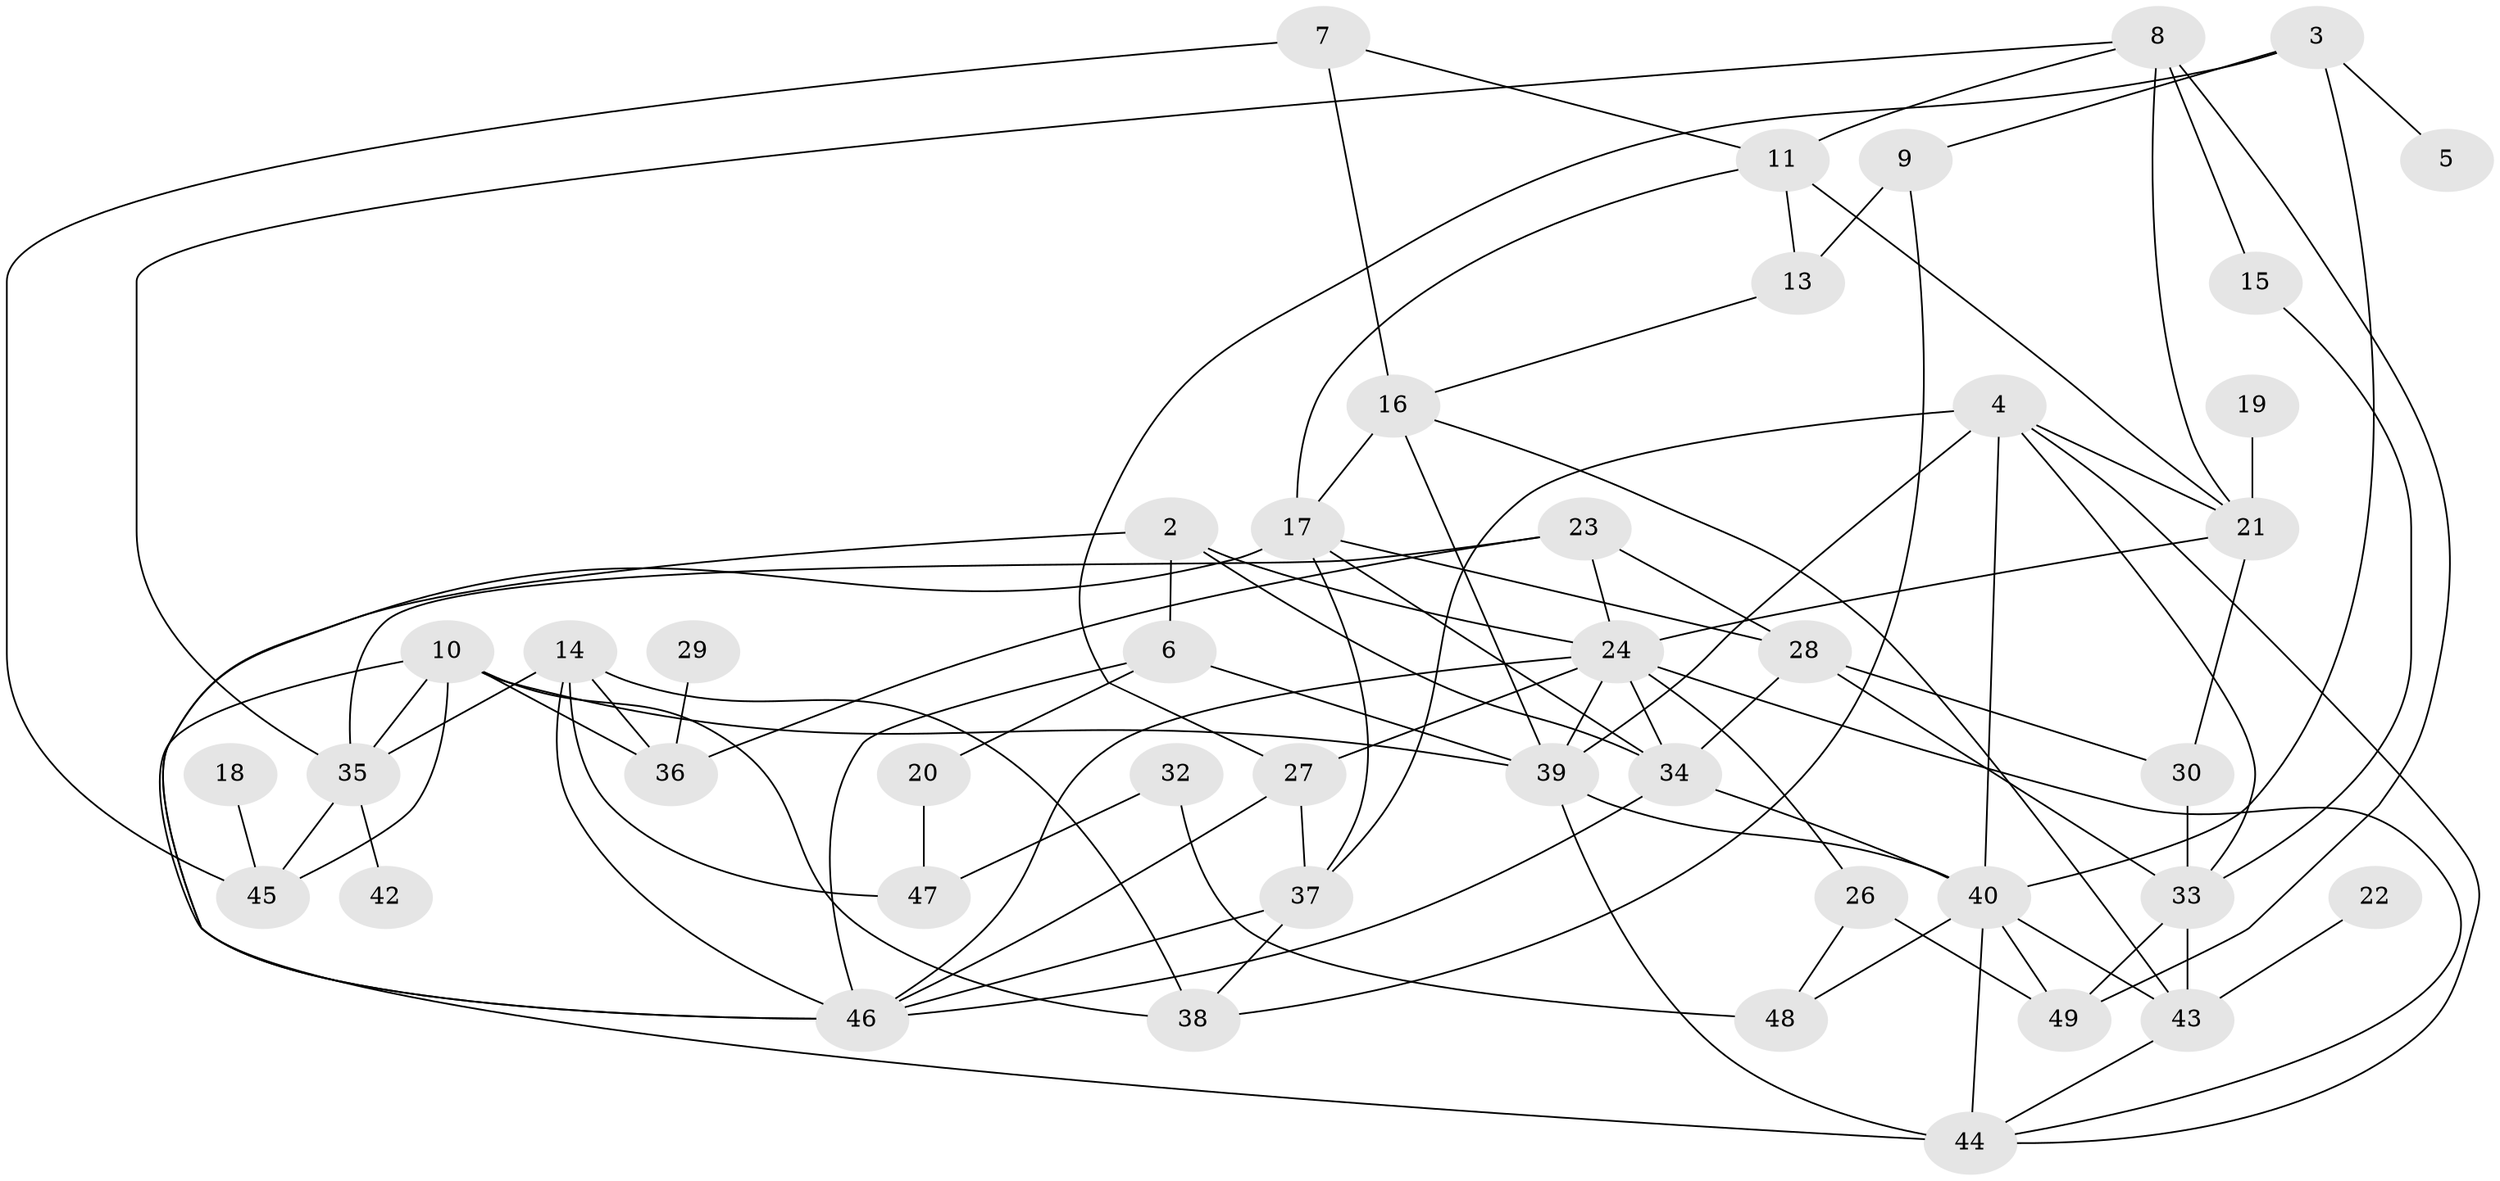 // original degree distribution, {3: 0.20618556701030927, 4: 0.25773195876288657, 2: 0.13402061855670103, 0: 0.041237113402061855, 6: 0.061855670103092786, 1: 0.16494845360824742, 5: 0.12371134020618557, 8: 0.010309278350515464}
// Generated by graph-tools (version 1.1) at 2025/00/03/09/25 03:00:43]
// undirected, 44 vertices, 92 edges
graph export_dot {
graph [start="1"]
  node [color=gray90,style=filled];
  2;
  3;
  4;
  5;
  6;
  7;
  8;
  9;
  10;
  11;
  13;
  14;
  15;
  16;
  17;
  18;
  19;
  20;
  21;
  22;
  23;
  24;
  26;
  27;
  28;
  29;
  30;
  32;
  33;
  34;
  35;
  36;
  37;
  38;
  39;
  40;
  42;
  43;
  44;
  45;
  46;
  47;
  48;
  49;
  2 -- 6 [weight=1.0];
  2 -- 24 [weight=1.0];
  2 -- 34 [weight=1.0];
  2 -- 46 [weight=1.0];
  3 -- 5 [weight=1.0];
  3 -- 9 [weight=1.0];
  3 -- 27 [weight=1.0];
  3 -- 40 [weight=1.0];
  4 -- 21 [weight=1.0];
  4 -- 33 [weight=1.0];
  4 -- 37 [weight=1.0];
  4 -- 39 [weight=1.0];
  4 -- 40 [weight=1.0];
  4 -- 44 [weight=1.0];
  6 -- 20 [weight=1.0];
  6 -- 39 [weight=2.0];
  6 -- 46 [weight=2.0];
  7 -- 11 [weight=1.0];
  7 -- 16 [weight=1.0];
  7 -- 45 [weight=1.0];
  8 -- 11 [weight=1.0];
  8 -- 15 [weight=1.0];
  8 -- 21 [weight=1.0];
  8 -- 35 [weight=1.0];
  8 -- 49 [weight=1.0];
  9 -- 13 [weight=2.0];
  9 -- 38 [weight=1.0];
  10 -- 35 [weight=1.0];
  10 -- 36 [weight=1.0];
  10 -- 38 [weight=1.0];
  10 -- 39 [weight=2.0];
  10 -- 44 [weight=1.0];
  10 -- 45 [weight=2.0];
  11 -- 13 [weight=1.0];
  11 -- 17 [weight=1.0];
  11 -- 21 [weight=1.0];
  13 -- 16 [weight=1.0];
  14 -- 35 [weight=1.0];
  14 -- 36 [weight=1.0];
  14 -- 38 [weight=1.0];
  14 -- 46 [weight=2.0];
  14 -- 47 [weight=1.0];
  15 -- 33 [weight=1.0];
  16 -- 17 [weight=1.0];
  16 -- 39 [weight=1.0];
  16 -- 43 [weight=1.0];
  17 -- 28 [weight=1.0];
  17 -- 34 [weight=1.0];
  17 -- 37 [weight=1.0];
  17 -- 46 [weight=1.0];
  18 -- 45 [weight=1.0];
  19 -- 21 [weight=1.0];
  20 -- 47 [weight=1.0];
  21 -- 24 [weight=1.0];
  21 -- 30 [weight=1.0];
  22 -- 43 [weight=1.0];
  23 -- 24 [weight=1.0];
  23 -- 28 [weight=1.0];
  23 -- 35 [weight=1.0];
  23 -- 36 [weight=1.0];
  24 -- 26 [weight=1.0];
  24 -- 27 [weight=1.0];
  24 -- 34 [weight=1.0];
  24 -- 39 [weight=1.0];
  24 -- 44 [weight=1.0];
  24 -- 46 [weight=1.0];
  26 -- 48 [weight=1.0];
  26 -- 49 [weight=1.0];
  27 -- 37 [weight=1.0];
  27 -- 46 [weight=1.0];
  28 -- 30 [weight=2.0];
  28 -- 33 [weight=1.0];
  28 -- 34 [weight=1.0];
  29 -- 36 [weight=1.0];
  30 -- 33 [weight=2.0];
  32 -- 47 [weight=1.0];
  32 -- 48 [weight=2.0];
  33 -- 43 [weight=1.0];
  33 -- 49 [weight=1.0];
  34 -- 40 [weight=1.0];
  34 -- 46 [weight=1.0];
  35 -- 42 [weight=1.0];
  35 -- 45 [weight=1.0];
  37 -- 38 [weight=1.0];
  37 -- 46 [weight=3.0];
  39 -- 40 [weight=1.0];
  39 -- 44 [weight=1.0];
  40 -- 43 [weight=2.0];
  40 -- 44 [weight=2.0];
  40 -- 48 [weight=1.0];
  40 -- 49 [weight=1.0];
  43 -- 44 [weight=1.0];
}

